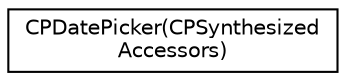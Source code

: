 digraph "Graphical Class Hierarchy"
{
  edge [fontname="Helvetica",fontsize="10",labelfontname="Helvetica",labelfontsize="10"];
  node [fontname="Helvetica",fontsize="10",shape=record];
  rankdir="LR";
  Node1 [label="CPDatePicker(CPSynthesized\lAccessors)",height=0.2,width=0.4,color="black", fillcolor="white", style="filled",URL="$category_c_p_date_picker_07_c_p_synthesized_accessors_08.html"];
}
